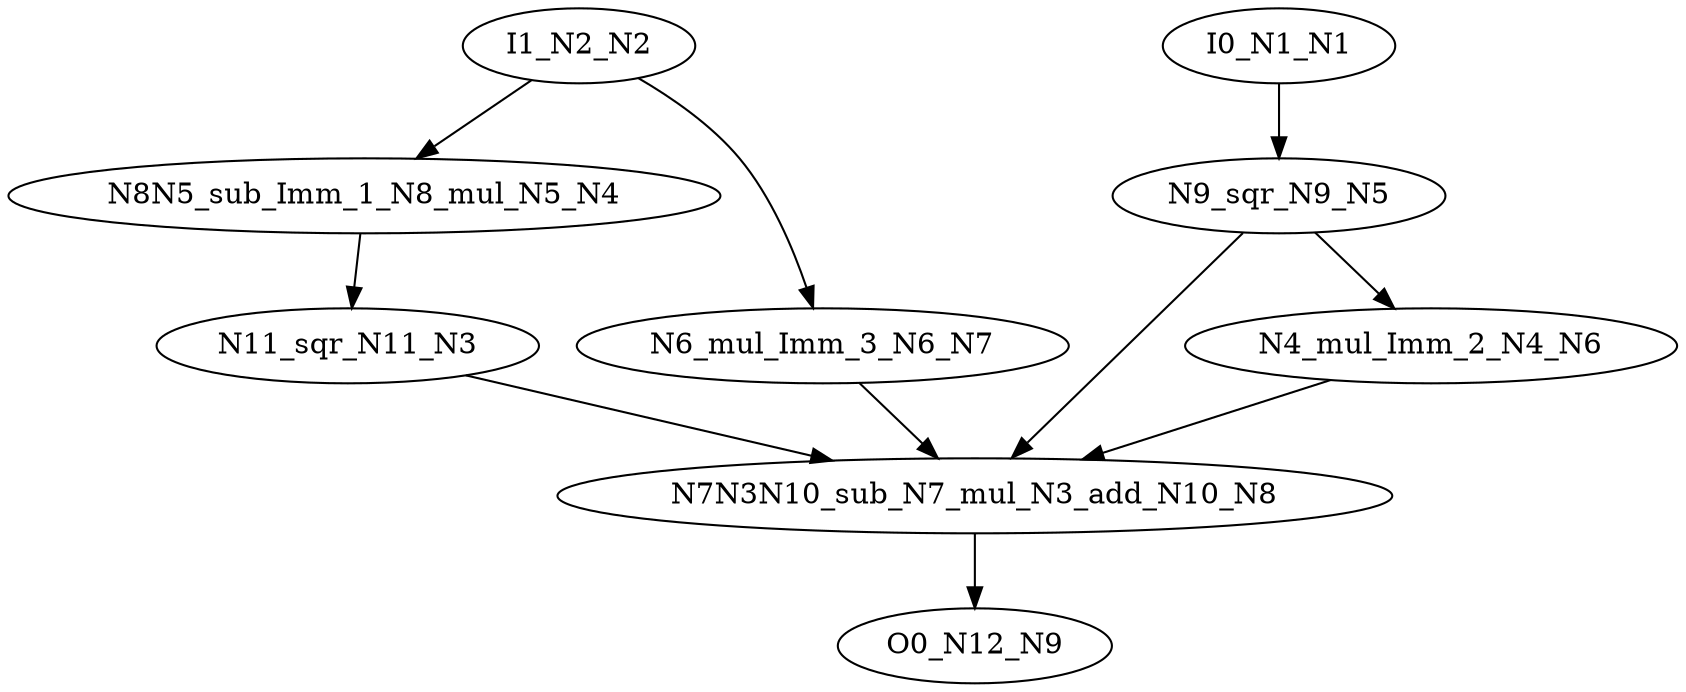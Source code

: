 digraph graphname {
N8 [color="black", ntype="operation", label="N7N3N10_sub_N7_mul_N3_add_N10_N8"];
N9 [color="black", ntype="outvar", label="O0_N12_N9"];
N1 [color="black", ntype="invar", label="I0_N1_N1"];
N2 [color="black", ntype="invar", label="I1_N2_N2"];
N3 [color="black", ntype="operation", label="N11_sqr_N11_N3"];
N4 [color="black", ntype="operation", label="N8N5_sub_Imm_1_N8_mul_N5_N4"];
N5 [color="black", ntype="operation", label="N9_sqr_N9_N5"];
N6 [color="black", ntype="operation", label="N4_mul_Imm_2_N4_N6"];
N7 [color="black", ntype="operation", label="N6_mul_Imm_3_N6_N7"];
N8 -> N9;
N1 -> N5;
N2 -> N7;
N2 -> N4;
N3 -> N8;
N4 -> N3;
N5 -> N6;
N5 -> N8;
N6 -> N8;
N7 -> N8;
}
